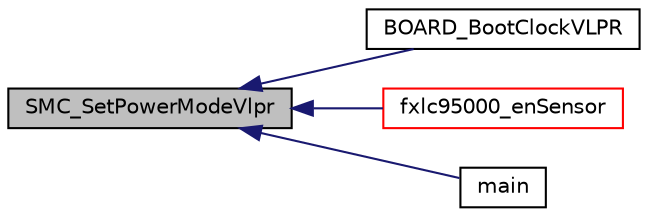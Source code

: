 digraph "SMC_SetPowerModeVlpr"
{
  edge [fontname="Helvetica",fontsize="10",labelfontname="Helvetica",labelfontsize="10"];
  node [fontname="Helvetica",fontsize="10",shape=record];
  rankdir="LR";
  Node5 [label="SMC_SetPowerModeVlpr",height=0.2,width=0.4,color="black", fillcolor="grey75", style="filled", fontcolor="black"];
  Node5 -> Node6 [dir="back",color="midnightblue",fontsize="10",style="solid",fontname="Helvetica"];
  Node6 [label="BOARD_BootClockVLPR",height=0.2,width=0.4,color="black", fillcolor="white", style="filled",URL="$frdm-ke15z_2clock__config_8h.html#aeda06d8bee4b00642713d50a62d8edc9",tooltip="This function executes configuration of clocks. "];
  Node5 -> Node7 [dir="back",color="midnightblue",fontsize="10",style="solid",fontname="Helvetica"];
  Node7 [label="fxlc95000_enSensor",height=0.2,width=0.4,color="red", fillcolor="white", style="filled",URL="$fxlc95000__flash__demo_8c.html#a4d3c6a49cdb7699813aa88ce1bc3d7e5"];
  Node5 -> Node10 [dir="back",color="midnightblue",fontsize="10",style="solid",fontname="Helvetica"];
  Node10 [label="main",height=0.2,width=0.4,color="black", fillcolor="white", style="filled",URL="$pedometer__stepcount__fxos8700_8c.html#a840291bc02cba5474a4cb46a9b9566fe",tooltip="Main function. "];
}
